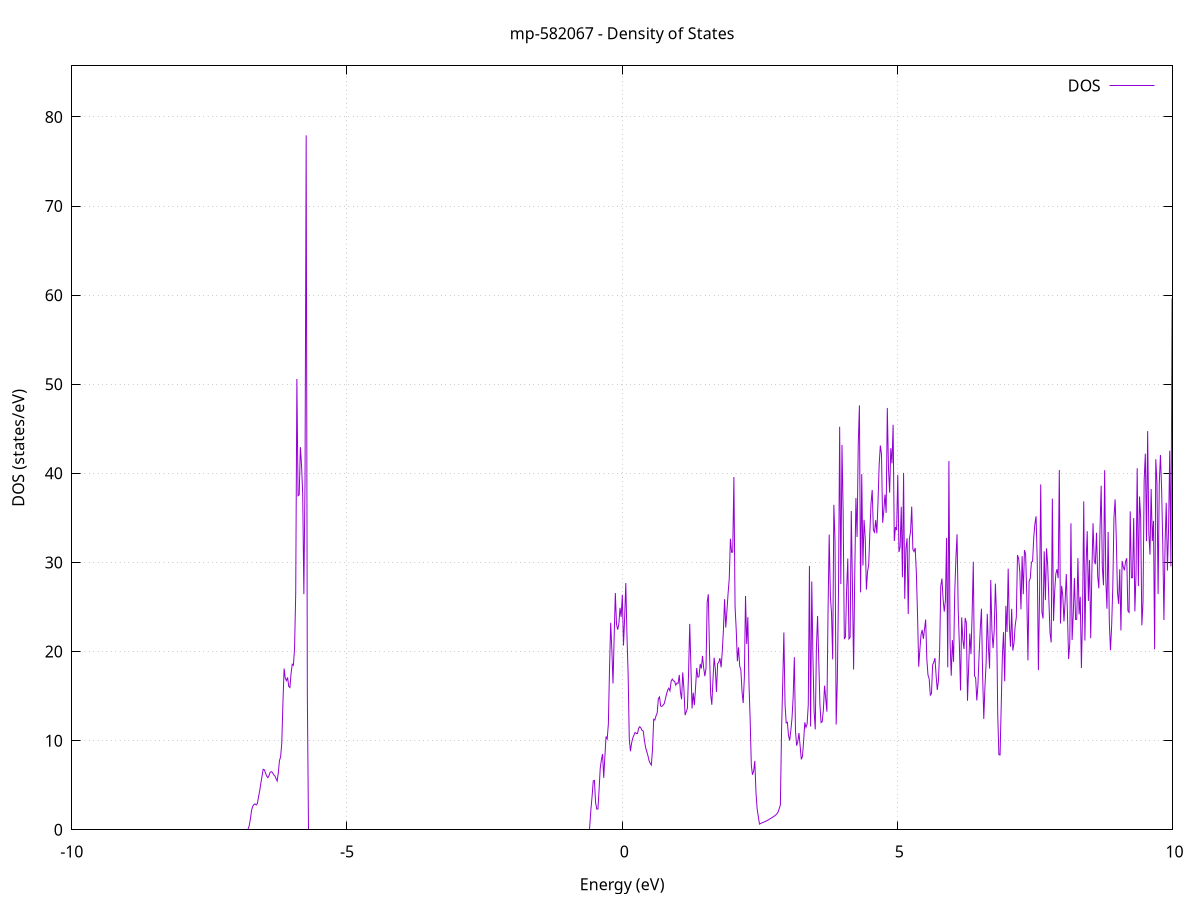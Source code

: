 set title 'mp-582067 - Density of States'
set xlabel 'Energy (eV)'
set ylabel 'DOS (states/eV)'
set grid
set xrange [-10:10]
set yrange [0:85.734]
set xzeroaxis lt -1
set terminal png size 800,600
set output 'mp-582067_dos_gnuplot.png'
plot '-' using 1:2 with lines title 'DOS'
-27.049500 0.000000
-27.028400 0.000000
-27.007300 0.000000
-26.986200 0.000000
-26.965000 0.000000
-26.943900 0.000000
-26.922800 0.000000
-26.901700 0.000000
-26.880600 0.000000
-26.859500 0.000000
-26.838300 0.000000
-26.817200 0.000000
-26.796100 0.000000
-26.775000 0.000000
-26.753900 0.000000
-26.732700 0.000000
-26.711600 0.000000
-26.690500 0.000000
-26.669400 0.000000
-26.648300 0.000000
-26.627200 0.000000
-26.606000 0.000000
-26.584900 0.000000
-26.563800 0.000000
-26.542700 0.000000
-26.521600 0.000000
-26.500400 0.000000
-26.479300 0.000000
-26.458200 0.000000
-26.437100 0.000000
-26.416000 0.000000
-26.394900 0.000000
-26.373700 0.000000
-26.352600 0.000000
-26.331500 0.000000
-26.310400 0.000000
-26.289300 0.000000
-26.268100 0.000000
-26.247000 0.000000
-26.225900 0.000000
-26.204800 0.000000
-26.183700 0.000000
-26.162600 0.000000
-26.141400 0.000000
-26.120300 0.000000
-26.099200 0.000000
-26.078100 0.000000
-26.057000 0.000000
-26.035800 0.000000
-26.014700 0.000000
-25.993600 0.000000
-25.972500 0.000000
-25.951400 0.000000
-25.930200 0.000000
-25.909100 0.000000
-25.888000 0.000000
-25.866900 0.000000
-25.845800 0.000000
-25.824700 0.000000
-25.803500 0.000000
-25.782400 0.000000
-25.761300 0.000000
-25.740200 0.000000
-25.719100 0.000000
-25.697900 0.000000
-25.676800 0.000000
-25.655700 0.000000
-25.634600 0.000000
-25.613500 0.000000
-25.592400 0.000000
-25.571200 0.000000
-25.550100 0.000000
-25.529000 0.000000
-25.507900 0.000000
-25.486800 0.000000
-25.465600 0.000000
-25.444500 0.000000
-25.423400 0.000000
-25.402300 0.000000
-25.381200 0.000000
-25.360100 0.000000
-25.338900 0.000000
-25.317800 0.000000
-25.296700 0.000000
-25.275600 0.000000
-25.254500 0.000000
-25.233300 0.000000
-25.212200 0.000000
-25.191100 0.000000
-25.170000 0.000000
-25.148900 0.000000
-25.127800 3.401300
-25.106600 147.340100
-25.085500 177.674800
-25.064400 168.159100
-25.043300 165.193900
-25.022200 177.441700
-25.001000 161.277700
-24.979900 209.625300
-24.958800 278.153100
-24.937700 292.915100
-24.916600 92.793200
-24.895400 180.533200
-24.874300 127.151500
-24.853200 110.421900
-24.832100 214.500100
-24.811000 184.534200
-24.789900 144.344800
-24.768700 136.819100
-24.747600 91.953600
-24.726500 143.637400
-24.705400 105.744400
-24.684300 117.821800
-24.663100 104.536900
-24.642000 278.684100
-24.620900 167.959800
-24.599800 202.404500
-24.578700 124.013500
-24.557600 305.281200
-24.536400 224.367200
-24.515300 173.867600
-24.494200 216.179200
-24.473100 114.525300
-24.452000 106.540700
-24.430800 67.276400
-24.409700 139.899700
-24.388600 62.087900
-24.367500 137.417700
-24.346400 24.083300
-24.325300 197.729000
-24.304100 68.657600
-24.283000 141.737900
-24.261900 155.841600
-24.240800 71.806100
-24.219700 0.000000
-24.198500 0.000000
-24.177400 0.000000
-24.156300 0.000000
-24.135200 0.000000
-24.114100 0.000000
-24.093000 0.000000
-24.071800 0.000000
-24.050700 0.000000
-24.029600 0.000000
-24.008500 0.000000
-23.987400 0.000000
-23.966200 0.000000
-23.945100 0.000000
-23.924000 0.000000
-23.902900 0.000000
-23.881800 0.000000
-23.860600 0.000000
-23.839500 0.000000
-23.818400 0.000000
-23.797300 0.000000
-23.776200 0.000000
-23.755100 0.000000
-23.733900 0.000000
-23.712800 0.000000
-23.691700 0.000000
-23.670600 0.000000
-23.649500 0.000000
-23.628300 0.000000
-23.607200 0.000000
-23.586100 0.000000
-23.565000 0.000000
-23.543900 0.000000
-23.522800 0.000000
-23.501600 0.000000
-23.480500 0.000000
-23.459400 0.000000
-23.438300 0.000000
-23.417200 0.000000
-23.396000 0.000000
-23.374900 0.000000
-23.353800 0.000000
-23.332700 0.000000
-23.311600 0.000000
-23.290500 0.000000
-23.269300 0.000000
-23.248200 0.000000
-23.227100 0.000000
-23.206000 0.000000
-23.184900 0.000000
-23.163700 0.000000
-23.142600 0.000000
-23.121500 0.000000
-23.100400 0.000000
-23.079300 0.000000
-23.058200 0.000000
-23.037000 0.000000
-23.015900 0.000000
-22.994800 0.000000
-22.973700 0.000000
-22.952600 0.000000
-22.931400 0.000000
-22.910300 0.000000
-22.889200 0.000000
-22.868100 0.000000
-22.847000 0.000000
-22.825900 0.000000
-22.804700 0.000000
-22.783600 0.000000
-22.762500 0.000000
-22.741400 0.000000
-22.720300 0.000000
-22.699100 0.000000
-22.678000 0.000000
-22.656900 0.000000
-22.635800 0.000000
-22.614700 0.000000
-22.593500 0.000000
-22.572400 0.000000
-22.551300 0.000000
-22.530200 0.000000
-22.509100 0.000000
-22.488000 0.000000
-22.466800 0.000000
-22.445700 0.000000
-22.424600 0.000000
-22.403500 0.000000
-22.382400 0.000000
-22.361200 0.000000
-22.340100 0.000000
-22.319000 0.000000
-22.297900 0.000000
-22.276800 0.000000
-22.255700 0.000000
-22.234500 0.000000
-22.213400 0.000000
-22.192300 0.000000
-22.171200 0.000000
-22.150100 0.000000
-22.128900 0.000000
-22.107800 0.000000
-22.086700 0.000000
-22.065600 0.000000
-22.044500 0.000000
-22.023400 0.000000
-22.002200 0.000000
-21.981100 0.000000
-21.960000 0.000000
-21.938900 0.000000
-21.917800 0.000000
-21.896600 0.000000
-21.875500 0.000000
-21.854400 0.000000
-21.833300 0.000000
-21.812200 0.000000
-21.791100 0.000000
-21.769900 0.000000
-21.748800 0.000000
-21.727700 0.000000
-21.706600 0.000000
-21.685500 0.000000
-21.664300 0.000000
-21.643200 0.000000
-21.622100 0.000000
-21.601000 0.000000
-21.579900 0.000000
-21.558700 0.000000
-21.537600 0.000000
-21.516500 0.000000
-21.495400 0.000000
-21.474300 0.000000
-21.453200 0.000000
-21.432000 0.000000
-21.410900 0.000000
-21.389800 0.000000
-21.368700 0.000000
-21.347600 0.000000
-21.326400 0.000000
-21.305300 0.000000
-21.284200 0.000000
-21.263100 0.000000
-21.242000 0.000000
-21.220900 0.000000
-21.199700 0.000000
-21.178600 0.000000
-21.157500 0.000000
-21.136400 0.000000
-21.115300 0.000000
-21.094100 0.000000
-21.073000 0.000000
-21.051900 0.000000
-21.030800 0.000000
-21.009700 0.000000
-20.988600 0.000000
-20.967400 0.000000
-20.946300 0.000000
-20.925200 0.000000
-20.904100 0.000000
-20.883000 0.000000
-20.861800 0.000000
-20.840700 0.000000
-20.819600 0.000000
-20.798500 0.000000
-20.777400 0.000000
-20.756300 0.000000
-20.735100 0.000000
-20.714000 0.000000
-20.692900 0.000000
-20.671800 0.000000
-20.650700 0.000000
-20.629500 0.000000
-20.608400 0.000000
-20.587300 0.000000
-20.566200 0.000000
-20.545100 0.000000
-20.523900 0.000000
-20.502800 0.000000
-20.481700 0.000000
-20.460600 0.000000
-20.439500 0.000000
-20.418400 0.000000
-20.397200 0.000000
-20.376100 0.000000
-20.355000 0.000000
-20.333900 0.000000
-20.312800 0.000000
-20.291600 0.000000
-20.270500 0.000000
-20.249400 0.000000
-20.228300 0.000000
-20.207200 0.000000
-20.186100 0.000000
-20.164900 0.000000
-20.143800 0.000000
-20.122700 0.000000
-20.101600 0.000000
-20.080500 0.000000
-20.059300 0.000000
-20.038200 0.000000
-20.017100 0.000000
-19.996000 0.000000
-19.974900 0.000000
-19.953800 0.000000
-19.932600 0.000000
-19.911500 0.000000
-19.890400 0.000000
-19.869300 0.000000
-19.848200 0.000000
-19.827000 0.000000
-19.805900 0.000000
-19.784800 0.000000
-19.763700 0.000000
-19.742600 0.000000
-19.721500 0.000000
-19.700300 0.000000
-19.679200 0.000000
-19.658100 0.000000
-19.637000 0.000000
-19.615900 0.000000
-19.594700 0.000000
-19.573600 0.000000
-19.552500 0.000000
-19.531400 0.000000
-19.510300 0.000000
-19.489200 0.000000
-19.468000 0.000000
-19.446900 0.000000
-19.425800 0.000000
-19.404700 0.000000
-19.383600 0.000000
-19.362400 0.000000
-19.341300 0.000000
-19.320200 0.000000
-19.299100 0.000000
-19.278000 0.000000
-19.256800 0.000000
-19.235700 0.000000
-19.214600 0.000000
-19.193500 0.000000
-19.172400 0.000000
-19.151300 0.000000
-19.130100 0.000000
-19.109000 0.000000
-19.087900 0.000000
-19.066800 0.000000
-19.045700 0.000000
-19.024500 0.000000
-19.003400 0.000000
-18.982300 0.000000
-18.961200 0.000000
-18.940100 0.000000
-18.919000 0.000000
-18.897800 0.000000
-18.876700 0.000000
-18.855600 0.000000
-18.834500 0.000000
-18.813400 0.000000
-18.792200 0.000000
-18.771100 0.000000
-18.750000 0.000000
-18.728900 0.000000
-18.707800 0.000000
-18.686700 0.000000
-18.665500 0.000000
-18.644400 0.000000
-18.623300 0.000000
-18.602200 0.000000
-18.581100 0.000000
-18.559900 0.000000
-18.538800 0.000000
-18.517700 0.000000
-18.496600 0.000000
-18.475500 0.000000
-18.454400 0.000000
-18.433200 0.000000
-18.412100 0.000000
-18.391000 0.000000
-18.369900 0.000000
-18.348800 0.000000
-18.327600 0.000000
-18.306500 0.000000
-18.285400 0.000000
-18.264300 0.000000
-18.243200 0.000000
-18.222000 0.000000
-18.200900 0.000000
-18.179800 0.000000
-18.158700 0.000000
-18.137600 0.000000
-18.116500 0.000000
-18.095300 0.000000
-18.074200 0.000000
-18.053100 0.000000
-18.032000 0.000000
-18.010900 0.000000
-17.989700 0.000000
-17.968600 0.000000
-17.947500 0.000000
-17.926400 0.000000
-17.905300 0.000000
-17.884200 0.000000
-17.863000 0.000000
-17.841900 0.000000
-17.820800 0.000000
-17.799700 0.000000
-17.778600 0.000000
-17.757400 0.000000
-17.736300 0.000000
-17.715200 0.000000
-17.694100 0.000000
-17.673000 0.000000
-17.651900 0.000000
-17.630700 0.000000
-17.609600 0.000000
-17.588500 0.000000
-17.567400 0.000000
-17.546300 0.000000
-17.525100 0.000000
-17.504000 0.000000
-17.482900 0.000000
-17.461800 0.000000
-17.440700 0.000000
-17.419600 0.000000
-17.398400 0.000000
-17.377300 0.000000
-17.356200 0.000000
-17.335100 0.000000
-17.314000 0.000000
-17.292800 0.000000
-17.271700 0.000000
-17.250600 0.000000
-17.229500 0.000000
-17.208400 0.000000
-17.187300 0.000000
-17.166100 0.000000
-17.145000 0.000000
-17.123900 0.000000
-17.102800 0.000000
-17.081700 0.000000
-17.060500 0.000000
-17.039400 0.000000
-17.018300 0.000000
-16.997200 0.000000
-16.976100 0.000000
-16.954900 0.000000
-16.933800 0.000000
-16.912700 0.000000
-16.891600 0.000000
-16.870500 0.000000
-16.849400 0.000000
-16.828200 0.000000
-16.807100 0.000000
-16.786000 0.000000
-16.764900 0.000000
-16.743800 0.000000
-16.722600 0.000000
-16.701500 0.000000
-16.680400 0.000000
-16.659300 0.000000
-16.638200 0.000000
-16.617100 0.000000
-16.595900 0.000000
-16.574800 0.000000
-16.553700 0.000000
-16.532600 0.000000
-16.511500 0.000000
-16.490300 0.000000
-16.469200 0.000000
-16.448100 0.000000
-16.427000 0.000000
-16.405900 0.000000
-16.384800 0.000000
-16.363600 0.000000
-16.342500 0.000000
-16.321400 0.000000
-16.300300 0.000000
-16.279200 0.000000
-16.258000 0.000000
-16.236900 0.000000
-16.215800 0.000000
-16.194700 0.000000
-16.173600 0.000000
-16.152500 0.000000
-16.131300 0.000000
-16.110200 0.000000
-16.089100 0.000000
-16.068000 0.000000
-16.046900 0.000000
-16.025700 0.000000
-16.004600 0.000000
-15.983500 0.000000
-15.962400 0.000000
-15.941300 0.000000
-15.920100 0.000000
-15.899000 0.000000
-15.877900 0.000000
-15.856800 0.000000
-15.835700 0.000000
-15.814600 0.000000
-15.793400 0.000000
-15.772300 0.000000
-15.751200 0.000000
-15.730100 0.000000
-15.709000 0.000000
-15.687800 0.000000
-15.666700 0.000000
-15.645600 0.000000
-15.624500 0.000000
-15.603400 0.000000
-15.582300 0.000000
-15.561100 0.000000
-15.540000 0.000000
-15.518900 0.000000
-15.497800 0.000000
-15.476700 0.000000
-15.455500 0.000000
-15.434400 0.000000
-15.413300 0.000000
-15.392200 0.000000
-15.371100 0.000000
-15.350000 0.000000
-15.328800 0.000000
-15.307700 0.000000
-15.286600 0.000000
-15.265500 0.000000
-15.244400 0.000000
-15.223200 0.000000
-15.202100 0.000000
-15.181000 0.000000
-15.159900 0.000000
-15.138800 0.000000
-15.117700 0.000000
-15.096500 0.000000
-15.075400 0.000000
-15.054300 0.000000
-15.033200 0.000000
-15.012100 0.000000
-14.990900 0.000000
-14.969800 0.000000
-14.948700 0.000000
-14.927600 0.000000
-14.906500 0.000000
-14.885300 0.000000
-14.864200 0.000000
-14.843100 0.000000
-14.822000 0.000000
-14.800900 0.000000
-14.779800 0.000000
-14.758600 0.000000
-14.737500 0.000000
-14.716400 0.000000
-14.695300 0.000000
-14.674200 0.000000
-14.653000 0.000000
-14.631900 0.000000
-14.610800 0.000000
-14.589700 0.000000
-14.568600 0.000000
-14.547500 0.000000
-14.526300 0.000000
-14.505200 0.000000
-14.484100 0.000000
-14.463000 0.000000
-14.441900 0.000000
-14.420700 0.000000
-14.399600 0.000000
-14.378500 0.000000
-14.357400 0.000000
-14.336300 0.000000
-14.315200 0.000000
-14.294000 0.000000
-14.272900 0.000000
-14.251800 0.000000
-14.230700 0.000000
-14.209600 0.000000
-14.188400 0.000000
-14.167300 0.000000
-14.146200 0.000000
-14.125100 0.000000
-14.104000 0.000000
-14.082900 0.000000
-14.061700 0.000000
-14.040600 0.000000
-14.019500 0.000000
-13.998400 0.000000
-13.977300 0.000000
-13.956100 0.000000
-13.935000 0.000000
-13.913900 0.000000
-13.892800 0.000000
-13.871700 0.000000
-13.850600 0.000000
-13.829400 0.000000
-13.808300 0.000000
-13.787200 0.000000
-13.766100 0.000000
-13.745000 0.000000
-13.723800 0.000000
-13.702700 0.000000
-13.681600 0.000000
-13.660500 0.000000
-13.639400 0.000000
-13.618200 0.000000
-13.597100 0.000000
-13.576000 0.000000
-13.554900 0.000000
-13.533800 0.000000
-13.512700 0.000000
-13.491500 0.000000
-13.470400 0.000000
-13.449300 0.000000
-13.428200 0.000000
-13.407100 0.000000
-13.385900 0.000000
-13.364800 0.000000
-13.343700 0.000000
-13.322600 0.000000
-13.301500 0.000000
-13.280400 0.000000
-13.259200 0.000000
-13.238100 0.000000
-13.217000 0.000000
-13.195900 0.000000
-13.174800 0.000000
-13.153600 0.000000
-13.132500 0.000000
-13.111400 0.000000
-13.090300 0.000000
-13.069200 0.000000
-13.048100 0.000000
-13.026900 0.000000
-13.005800 0.000000
-12.984700 0.000000
-12.963600 0.000000
-12.942500 0.000000
-12.921300 0.000000
-12.900200 0.000000
-12.879100 0.000000
-12.858000 0.000000
-12.836900 0.000000
-12.815800 0.000000
-12.794600 0.000000
-12.773500 0.000000
-12.752400 0.000000
-12.731300 0.000000
-12.710200 0.000000
-12.689000 0.000000
-12.667900 0.000000
-12.646800 0.000000
-12.625700 0.000000
-12.604600 0.000000
-12.583400 0.000000
-12.562300 0.000000
-12.541200 0.000000
-12.520100 0.000000
-12.499000 0.000000
-12.477900 0.000000
-12.456700 0.000000
-12.435600 0.000000
-12.414500 0.000000
-12.393400 0.000000
-12.372300 0.000000
-12.351100 0.000000
-12.330000 0.000000
-12.308900 0.000000
-12.287800 0.000000
-12.266700 0.000000
-12.245600 0.000000
-12.224400 0.000000
-12.203300 0.000000
-12.182200 0.000000
-12.161100 0.000000
-12.140000 0.000000
-12.118800 0.000000
-12.097700 0.000000
-12.076600 0.000000
-12.055500 0.000000
-12.034400 0.000000
-12.013300 0.000000
-11.992100 0.000000
-11.971000 0.000000
-11.949900 0.000000
-11.928800 0.000000
-11.907700 0.000000
-11.886500 0.000000
-11.865400 0.000000
-11.844300 0.000000
-11.823200 0.000000
-11.802100 0.000000
-11.781000 0.000000
-11.759800 0.000000
-11.738700 0.000000
-11.717600 0.000000
-11.696500 0.000000
-11.675400 0.000000
-11.654200 0.000000
-11.633100 0.000000
-11.612000 0.000000
-11.590900 0.000000
-11.569800 0.000000
-11.548700 0.000000
-11.527500 0.000000
-11.506400 0.000000
-11.485300 0.000000
-11.464200 0.000000
-11.443100 0.000000
-11.421900 0.000000
-11.400800 0.000000
-11.379700 0.000000
-11.358600 0.000000
-11.337500 0.000000
-11.316300 0.000000
-11.295200 0.000000
-11.274100 0.000000
-11.253000 0.000000
-11.231900 0.000000
-11.210800 0.000000
-11.189600 0.000000
-11.168500 0.000000
-11.147400 0.000000
-11.126300 0.000000
-11.105200 0.000000
-11.084000 0.000000
-11.062900 0.000000
-11.041800 0.000000
-11.020700 0.000000
-10.999600 0.000000
-10.978500 0.000000
-10.957300 0.000000
-10.936200 0.000000
-10.915100 0.000000
-10.894000 0.000000
-10.872900 0.000000
-10.851700 0.000000
-10.830600 0.000000
-10.809500 0.000000
-10.788400 0.000000
-10.767300 0.000000
-10.746200 0.000000
-10.725000 0.000000
-10.703900 0.000000
-10.682800 0.000000
-10.661700 0.000000
-10.640600 0.000000
-10.619400 0.000000
-10.598300 0.000000
-10.577200 0.000000
-10.556100 0.000000
-10.535000 0.000000
-10.513900 0.000000
-10.492700 0.000000
-10.471600 0.000000
-10.450500 0.000000
-10.429400 0.000000
-10.408300 0.000000
-10.387100 0.000000
-10.366000 0.000000
-10.344900 0.000000
-10.323800 0.000000
-10.302700 0.000000
-10.281500 0.000000
-10.260400 0.000000
-10.239300 0.000000
-10.218200 0.000000
-10.197100 0.000000
-10.176000 0.000000
-10.154800 0.000000
-10.133700 0.000000
-10.112600 0.000000
-10.091500 0.000000
-10.070400 0.000000
-10.049200 0.000000
-10.028100 0.000000
-10.007000 0.000000
-9.985900 0.000000
-9.964800 0.000000
-9.943700 0.000000
-9.922500 0.000000
-9.901400 0.000000
-9.880300 0.000000
-9.859200 0.000000
-9.838100 0.000000
-9.816900 0.000000
-9.795800 0.000000
-9.774700 0.000000
-9.753600 0.000000
-9.732500 0.000000
-9.711400 0.000000
-9.690200 0.000000
-9.669100 0.000000
-9.648000 0.000000
-9.626900 0.000000
-9.605800 0.000000
-9.584600 0.000000
-9.563500 0.000000
-9.542400 0.000000
-9.521300 0.000000
-9.500200 0.000000
-9.479100 0.000000
-9.457900 0.000000
-9.436800 0.000000
-9.415700 0.000000
-9.394600 0.000000
-9.373500 0.000000
-9.352300 0.000000
-9.331200 0.000000
-9.310100 0.000000
-9.289000 0.000000
-9.267900 0.000000
-9.246700 0.000000
-9.225600 0.000000
-9.204500 0.000000
-9.183400 0.000000
-9.162300 0.000000
-9.141200 0.000000
-9.120000 0.000000
-9.098900 0.000000
-9.077800 0.000000
-9.056700 0.000000
-9.035600 0.000000
-9.014400 0.000000
-8.993300 0.000000
-8.972200 0.000000
-8.951100 0.000000
-8.930000 0.000000
-8.908900 0.000000
-8.887700 0.000000
-8.866600 0.000000
-8.845500 0.000000
-8.824400 0.000000
-8.803300 0.000000
-8.782100 0.000000
-8.761000 0.000000
-8.739900 0.000000
-8.718800 0.000000
-8.697700 0.000000
-8.676600 0.000000
-8.655400 0.000000
-8.634300 0.000000
-8.613200 0.000000
-8.592100 0.000000
-8.571000 0.000000
-8.549800 0.000000
-8.528700 0.000000
-8.507600 0.000000
-8.486500 0.000000
-8.465400 0.000000
-8.444300 0.000000
-8.423100 0.000000
-8.402000 0.000000
-8.380900 0.000000
-8.359800 0.000000
-8.338700 0.000000
-8.317500 0.000000
-8.296400 0.000000
-8.275300 0.000000
-8.254200 0.000000
-8.233100 0.000000
-8.212000 0.000000
-8.190800 0.000000
-8.169700 0.000000
-8.148600 0.000000
-8.127500 0.000000
-8.106400 0.000000
-8.085200 0.000000
-8.064100 0.000000
-8.043000 0.000000
-8.021900 0.000000
-8.000800 0.000000
-7.979600 0.000000
-7.958500 0.000000
-7.937400 0.000000
-7.916300 0.000000
-7.895200 0.000000
-7.874100 0.000000
-7.852900 0.000000
-7.831800 0.000000
-7.810700 0.000000
-7.789600 0.000000
-7.768500 0.000000
-7.747300 0.000000
-7.726200 0.000000
-7.705100 0.000000
-7.684000 0.000000
-7.662900 0.000000
-7.641800 0.000000
-7.620600 0.000000
-7.599500 0.000000
-7.578400 0.000000
-7.557300 0.000000
-7.536200 0.000000
-7.515000 0.000000
-7.493900 0.000000
-7.472800 0.000000
-7.451700 0.000000
-7.430600 0.000000
-7.409500 0.000000
-7.388300 0.000000
-7.367200 0.000000
-7.346100 0.000000
-7.325000 0.000000
-7.303900 0.000000
-7.282700 0.000000
-7.261600 0.000000
-7.240500 0.000000
-7.219400 0.000000
-7.198300 0.000000
-7.177200 0.000000
-7.156000 0.000000
-7.134900 0.000000
-7.113800 0.000000
-7.092700 0.000000
-7.071600 0.000000
-7.050400 0.000000
-7.029300 0.000000
-7.008200 0.000000
-6.987100 0.000000
-6.966000 0.000000
-6.944800 0.000000
-6.923700 0.000000
-6.902600 0.000000
-6.881500 0.000000
-6.860400 0.000000
-6.839300 0.000000
-6.818100 0.000000
-6.797000 0.054500
-6.775900 0.462200
-6.754800 1.221800
-6.733700 2.165700
-6.712500 2.648000
-6.691400 2.826200
-6.670300 2.907200
-6.649200 2.783700
-6.628100 2.945600
-6.607000 3.690600
-6.585800 4.379300
-6.564700 5.236500
-6.543600 6.000200
-6.522500 6.787900
-6.501400 6.731700
-6.480200 6.371400
-6.459100 6.021100
-6.438000 5.846700
-6.416900 6.076100
-6.395800 6.454300
-6.374700 6.524700
-6.353500 6.436400
-6.332400 6.174500
-6.311300 6.056600
-6.290200 5.758100
-6.269100 5.468200
-6.247900 6.368800
-6.226800 7.763300
-6.205700 8.188200
-6.184600 9.719500
-6.163500 14.252400
-6.142400 18.096200
-6.121200 17.015700
-6.100100 16.736200
-6.079000 17.096900
-6.057900 16.088100
-6.036800 15.964100
-6.015600 17.555900
-5.994500 18.581300
-5.973400 18.471100
-5.952300 20.356600
-5.931200 26.562600
-5.910100 50.591400
-5.888900 37.484900
-5.867800 37.593800
-5.846700 42.950200
-5.825600 40.925200
-5.804500 37.744400
-5.783300 26.447100
-5.762200 39.116200
-5.741100 77.940300
-5.720000 15.134000
-5.698900 0.000000
-5.677700 0.000000
-5.656600 0.000000
-5.635500 0.000000
-5.614400 0.000000
-5.593300 0.000000
-5.572200 0.000000
-5.551000 0.000000
-5.529900 0.000000
-5.508800 0.000000
-5.487700 0.000000
-5.466600 0.000000
-5.445400 0.000000
-5.424300 0.000000
-5.403200 0.000000
-5.382100 0.000000
-5.361000 0.000000
-5.339900 0.000000
-5.318700 0.000000
-5.297600 0.000000
-5.276500 0.000000
-5.255400 0.000000
-5.234300 0.000000
-5.213100 0.000000
-5.192000 0.000000
-5.170900 0.000000
-5.149800 0.000000
-5.128700 0.000000
-5.107600 0.000000
-5.086400 0.000000
-5.065300 0.000000
-5.044200 0.000000
-5.023100 0.000000
-5.002000 0.000000
-4.980800 0.000000
-4.959700 0.000000
-4.938600 0.000000
-4.917500 0.000000
-4.896400 0.000000
-4.875300 0.000000
-4.854100 0.000000
-4.833000 0.000000
-4.811900 0.000000
-4.790800 0.000000
-4.769700 0.000000
-4.748500 0.000000
-4.727400 0.000000
-4.706300 0.000000
-4.685200 0.000000
-4.664100 0.000000
-4.642900 0.000000
-4.621800 0.000000
-4.600700 0.000000
-4.579600 0.000000
-4.558500 0.000000
-4.537400 0.000000
-4.516200 0.000000
-4.495100 0.000000
-4.474000 0.000000
-4.452900 0.000000
-4.431800 0.000000
-4.410600 0.000000
-4.389500 0.000000
-4.368400 0.000000
-4.347300 0.000000
-4.326200 0.000000
-4.305100 0.000000
-4.283900 0.000000
-4.262800 0.000000
-4.241700 0.000000
-4.220600 0.000000
-4.199500 0.000000
-4.178300 0.000000
-4.157200 0.000000
-4.136100 0.000000
-4.115000 0.000000
-4.093900 0.000000
-4.072800 0.000000
-4.051600 0.000000
-4.030500 0.000000
-4.009400 0.000000
-3.988300 0.000000
-3.967200 0.000000
-3.946000 0.000000
-3.924900 0.000000
-3.903800 0.000000
-3.882700 0.000000
-3.861600 0.000000
-3.840500 0.000000
-3.819300 0.000000
-3.798200 0.000000
-3.777100 0.000000
-3.756000 0.000000
-3.734900 0.000000
-3.713700 0.000000
-3.692600 0.000000
-3.671500 0.000000
-3.650400 0.000000
-3.629300 0.000000
-3.608100 0.000000
-3.587000 0.000000
-3.565900 0.000000
-3.544800 0.000000
-3.523700 0.000000
-3.502600 0.000000
-3.481400 0.000000
-3.460300 0.000000
-3.439200 0.000000
-3.418100 0.000000
-3.397000 0.000000
-3.375800 0.000000
-3.354700 0.000000
-3.333600 0.000000
-3.312500 0.000000
-3.291400 0.000000
-3.270300 0.000000
-3.249100 0.000000
-3.228000 0.000000
-3.206900 0.000000
-3.185800 0.000000
-3.164700 0.000000
-3.143500 0.000000
-3.122400 0.000000
-3.101300 0.000000
-3.080200 0.000000
-3.059100 0.000000
-3.038000 0.000000
-3.016800 0.000000
-2.995700 0.000000
-2.974600 0.000000
-2.953500 0.000000
-2.932400 0.000000
-2.911200 0.000000
-2.890100 0.000000
-2.869000 0.000000
-2.847900 0.000000
-2.826800 0.000000
-2.805700 0.000000
-2.784500 0.000000
-2.763400 0.000000
-2.742300 0.000000
-2.721200 0.000000
-2.700100 0.000000
-2.678900 0.000000
-2.657800 0.000000
-2.636700 0.000000
-2.615600 0.000000
-2.594500 0.000000
-2.573400 0.000000
-2.552200 0.000000
-2.531100 0.000000
-2.510000 0.000000
-2.488900 0.000000
-2.467800 0.000000
-2.446600 0.000000
-2.425500 0.000000
-2.404400 0.000000
-2.383300 0.000000
-2.362200 0.000000
-2.341000 0.000000
-2.319900 0.000000
-2.298800 0.000000
-2.277700 0.000000
-2.256600 0.000000
-2.235500 0.000000
-2.214300 0.000000
-2.193200 0.000000
-2.172100 0.000000
-2.151000 0.000000
-2.129900 0.000000
-2.108700 0.000000
-2.087600 0.000000
-2.066500 0.000000
-2.045400 0.000000
-2.024300 0.000000
-2.003200 0.000000
-1.982000 0.000000
-1.960900 0.000000
-1.939800 0.000000
-1.918700 0.000000
-1.897600 0.000000
-1.876400 0.000000
-1.855300 0.000000
-1.834200 0.000000
-1.813100 0.000000
-1.792000 0.000000
-1.770900 0.000000
-1.749700 0.000000
-1.728600 0.000000
-1.707500 0.000000
-1.686400 0.000000
-1.665300 0.000000
-1.644100 0.000000
-1.623000 0.000000
-1.601900 0.000000
-1.580800 0.000000
-1.559700 0.000000
-1.538600 0.000000
-1.517400 0.000000
-1.496300 0.000000
-1.475200 0.000000
-1.454100 0.000000
-1.433000 0.000000
-1.411800 0.000000
-1.390700 0.000000
-1.369600 0.000000
-1.348500 0.000000
-1.327400 0.000000
-1.306200 0.000000
-1.285100 0.000000
-1.264000 0.000000
-1.242900 0.000000
-1.221800 0.000000
-1.200700 0.000000
-1.179500 0.000000
-1.158400 0.000000
-1.137300 0.000000
-1.116200 0.000000
-1.095100 0.000000
-1.073900 0.000000
-1.052800 0.000000
-1.031700 0.000000
-1.010600 0.000000
-0.989500 0.000000
-0.968400 0.000000
-0.947200 0.000000
-0.926100 0.000000
-0.905000 0.000000
-0.883900 0.000000
-0.862800 0.000000
-0.841600 0.000000
-0.820500 0.000000
-0.799400 0.000000
-0.778300 0.000000
-0.757200 0.000000
-0.736100 0.000000
-0.714900 0.000000
-0.693800 0.000000
-0.672700 0.000000
-0.651600 0.000000
-0.630500 0.000000
-0.609300 0.000000
-0.588200 0.000000
-0.567100 2.308700
-0.546000 3.756500
-0.524900 5.490100
-0.503800 5.542400
-0.482600 3.053000
-0.461500 2.324900
-0.440400 2.321400
-0.419300 4.472500
-0.398200 6.913900
-0.377000 7.842300
-0.355900 8.503900
-0.334800 5.827700
-0.313700 8.226000
-0.292600 10.467100
-0.271400 10.201000
-0.250300 11.867800
-0.229200 18.128500
-0.208100 23.226800
-0.187000 20.146300
-0.165900 16.423600
-0.144700 21.742300
-0.123600 26.574800
-0.102500 23.078200
-0.081400 22.464000
-0.060300 23.072700
-0.039100 24.906500
-0.018000 23.891400
0.003100 26.370500
0.024200 20.680900
0.045300 23.761200
0.066400 27.695600
0.087600 21.766000
0.108700 17.468800
0.129800 10.165300
0.150900 8.813400
0.172000 9.737600
0.193200 10.306900
0.214300 10.618300
0.235400 10.926600
0.256500 10.844200
0.277600 10.844500
0.298700 11.376700
0.319900 11.573900
0.341000 11.420300
0.362100 11.152100
0.383200 11.087300
0.404300 10.064100
0.425500 9.240500
0.446600 8.795200
0.467700 8.333100
0.488800 7.763700
0.509900 7.445900
0.531000 7.260700
0.552200 9.075700
0.573300 12.407500
0.594400 12.315600
0.615500 12.792900
0.636600 13.102900
0.657800 14.719000
0.678900 14.912400
0.700000 13.891800
0.721100 13.844100
0.742200 13.967000
0.763300 14.136200
0.784500 14.641300
0.805600 15.222900
0.826700 15.669000
0.847800 15.892800
0.868900 15.594600
0.890100 16.673400
0.911200 16.913400
0.932300 16.706100
0.953400 16.660500
0.974500 16.226200
0.995700 16.467500
1.016800 16.439600
1.037900 17.380100
1.059000 15.447600
1.080100 14.645700
1.101200 17.660200
1.122400 15.795200
1.143500 12.867100
1.164600 13.242900
1.185700 13.633000
1.206800 17.560100
1.228000 23.104400
1.249100 18.368400
1.270200 13.613500
1.291300 15.382500
1.312400 13.992200
1.333500 15.921200
1.354700 18.154300
1.375800 17.126600
1.396900 17.177400
1.418000 18.616200
1.439100 18.098200
1.460300 19.515200
1.481400 18.165300
1.502500 17.235800
1.523600 18.097500
1.544700 25.555300
1.565800 26.431300
1.587000 19.992600
1.608100 15.200100
1.629200 14.029700
1.650300 16.812200
1.671400 19.320900
1.692600 18.082200
1.713700 15.473400
1.734800 18.630900
1.755900 18.819300
1.777000 19.260200
1.798100 18.226800
1.819300 20.016400
1.840400 22.454000
1.861500 25.886000
1.882600 22.695800
1.903700 24.553200
1.924900 26.535800
1.946000 28.155900
1.967100 32.662400
1.988200 31.147000
2.009300 31.160500
2.030500 39.588200
2.051600 25.031700
2.072700 22.457500
2.093800 18.914600
2.114900 20.468500
2.136000 18.356100
2.157200 17.936600
2.178300 15.513400
2.199400 14.221600
2.220500 17.080500
2.241600 26.246700
2.262800 20.858800
2.283900 23.853300
2.305000 16.322400
2.326100 12.339300
2.347200 7.227300
2.368300 6.178200
2.389500 6.574100
2.410600 7.719400
2.431700 4.181700
2.452800 2.353000
2.473900 1.499900
2.495100 0.635800
2.516200 0.705000
2.537300 0.768100
2.558400 0.825000
2.579500 0.880700
2.600600 0.937500
2.621800 0.995500
2.642900 1.062200
2.664000 1.137600
2.685100 1.229000
2.706200 1.304000
2.727400 1.380300
2.748500 1.463400
2.769600 1.557000
2.790700 1.662600
2.811800 1.785100
2.832900 1.985400
2.854100 2.377500
2.875200 2.782900
2.896300 11.119800
2.917400 16.339600
2.938500 22.139900
2.959700 14.040800
2.980800 11.995300
3.001900 12.069100
3.023000 10.567900
3.044100 10.021400
3.065200 11.155000
3.086400 12.524400
3.107500 14.933300
3.128600 19.366300
3.149700 11.057000
3.170800 9.438300
3.192000 9.915300
3.213100 10.862500
3.234200 9.389300
3.255300 7.900600
3.276400 8.233200
3.297600 9.947500
3.318700 12.056300
3.339800 11.488800
3.360900 11.870700
3.382000 14.015300
3.403100 29.615300
3.424300 11.577400
3.445400 27.869800
3.466500 19.379600
3.487600 13.291700
3.508700 11.270500
3.529900 20.425200
3.551000 23.999500
3.572100 19.131500
3.593200 14.124300
3.614300 12.030200
3.635400 12.132500
3.656600 13.478000
3.677700 16.166600
3.698800 14.765800
3.719900 13.248300
3.741000 24.477600
3.762200 33.135000
3.783300 26.241800
3.804400 24.295100
3.825500 19.123600
3.846600 36.469800
3.867700 32.492600
3.888900 11.809900
3.910000 16.832500
3.931100 26.731500
3.952200 45.233000
3.973300 27.580000
3.994500 43.189800
4.015600 35.742600
4.036700 21.399500
4.057800 21.643100
4.078900 26.966900
4.100000 30.439100
4.121200 21.420900
4.142300 21.605500
4.163400 35.785200
4.184500 27.328900
4.205600 17.986800
4.226800 28.781400
4.247900 37.237000
4.269000 32.867900
4.290100 43.280500
4.311200 47.637200
4.332400 26.647700
4.353500 39.918800
4.374600 29.656100
4.395700 34.786200
4.416800 32.722900
4.437900 26.951600
4.459100 28.981000
4.480200 29.730800
4.501300 33.452700
4.522400 36.647900
4.543500 38.140400
4.564700 33.639100
4.585800 33.397600
4.606900 34.757900
4.628000 33.266100
4.649100 36.788100
4.670200 40.994900
4.691400 43.127700
4.712500 42.145600
4.733600 34.454500
4.754700 35.849600
4.775800 37.620200
4.797000 35.565200
4.818100 47.340900
4.839200 40.624400
4.860300 37.837800
4.881400 42.823100
4.902500 41.120500
4.923700 45.454000
4.944800 32.412800
4.965900 33.968000
4.987000 33.644600
5.008100 39.847800
5.029300 31.178100
5.050400 31.712000
5.071500 36.247000
5.092600 28.343100
5.113700 40.059200
5.134800 25.917200
5.156000 31.549800
5.177100 32.715800
5.198200 24.201100
5.219300 32.665900
5.240400 33.437600
5.261600 36.274800
5.282700 31.465000
5.303800 31.230800
5.324900 31.637100
5.346000 28.798400
5.367200 24.128200
5.388300 18.299300
5.409400 20.199700
5.430500 21.881300
5.451600 22.433300
5.472700 21.431700
5.493900 22.520300
5.515000 23.595600
5.536100 19.140200
5.557200 17.363400
5.578300 16.974000
5.599500 15.112300
5.620600 15.295100
5.641700 18.502600
5.662800 18.816400
5.683900 19.269200
5.705000 17.283500
5.726200 15.689700
5.747300 16.757300
5.768400 19.998800
5.789500 27.344900
5.810600 28.192900
5.831800 25.890000
5.852900 24.488000
5.874000 25.734300
5.895100 32.751100
5.916200 18.229600
5.937300 41.382900
5.958500 20.986400
5.979600 17.290300
6.000700 21.286800
6.021800 18.856500
6.042900 26.522000
6.064100 30.383200
6.085200 33.161700
6.106300 24.714200
6.127400 20.756900
6.148500 15.642200
6.169600 23.837900
6.190800 21.297800
6.211900 20.293600
6.233000 23.778700
6.254100 23.240200
6.275200 14.483500
6.296400 18.318900
6.317500 22.031100
6.338600 19.706900
6.359700 24.325600
6.380800 30.079000
6.401900 17.302000
6.423100 17.041500
6.444200 14.514400
6.465300 16.292700
6.486400 19.719100
6.507500 22.576500
6.528700 24.811100
6.549800 17.384700
6.570900 12.442300
6.592000 16.035700
6.613100 18.618800
6.634300 24.235600
6.655400 20.445500
6.676500 18.088900
6.697600 28.020800
6.718700 22.407900
6.739800 20.387800
6.761000 22.377400
6.782100 27.629000
6.803200 23.818500
6.824300 12.965800
6.845400 8.420300
6.866600 8.392000
6.887700 13.916600
6.908800 19.527200
6.929900 22.182500
6.951000 16.666300
6.972100 25.138000
6.993300 22.198300
7.014400 29.302900
7.035500 23.033400
7.056600 20.555400
7.077700 24.796000
7.098900 20.118000
7.120000 20.943900
7.141100 22.891100
7.162200 23.854800
7.183300 30.826200
7.204400 30.437600
7.225600 28.962900
7.246700 24.745400
7.267800 30.703500
7.288900 26.442300
7.310000 31.388600
7.331200 30.916200
7.352300 26.311900
7.373400 19.009700
7.394500 27.888400
7.415600 28.231500
7.436700 30.034900
7.457900 30.139300
7.479000 32.821700
7.500100 34.352900
7.521200 35.182200
7.542300 30.213600
7.563500 17.919600
7.584600 26.575800
7.605700 38.762100
7.626800 24.458500
7.647900 23.713800
7.669100 31.252300
7.690200 25.774200
7.711300 31.584000
7.732400 29.674600
7.753500 25.788900
7.774600 22.089100
7.795800 21.029700
7.816900 37.167800
7.838000 23.438800
7.859100 26.746300
7.880200 28.723700
7.901400 29.248600
7.922500 28.240100
7.943600 40.384500
7.964700 23.147900
7.985800 27.385600
8.006900 26.246000
8.028100 23.378300
8.049200 25.708300
8.070300 28.707100
8.091400 24.135100
8.112500 19.160100
8.133700 20.928000
8.154800 34.398700
8.175900 21.293900
8.197000 24.217200
8.218100 28.245900
8.239200 23.600000
8.260400 23.613200
8.281500 30.491100
8.302600 24.175100
8.323700 26.148900
8.344800 18.153800
8.366000 24.341000
8.387100 36.855900
8.408200 21.236500
8.429300 29.759300
8.450400 33.511300
8.471500 25.683100
8.492700 30.292200
8.513800 21.495300
8.534900 28.953000
8.556000 34.402600
8.577100 30.228200
8.598300 29.805400
8.619400 33.337800
8.640500 28.490100
8.661600 27.093400
8.682700 33.737500
8.703800 38.613500
8.725000 29.508800
8.746100 27.445100
8.767200 40.352300
8.788300 28.040000
8.809400 24.811700
8.830600 33.427500
8.851700 23.345900
8.872800 20.159100
8.893900 22.821300
8.915000 27.168100
8.936200 35.024800
8.957300 37.084600
8.978400 32.830300
8.999500 26.749700
9.020600 25.350300
9.041700 29.242500
9.062900 22.366300
9.084000 30.177100
9.105100 29.506200
9.126200 29.123400
9.147300 30.127900
9.168500 30.473200
9.189600 24.574900
9.210700 24.396300
9.231800 35.739800
9.252900 28.279700
9.274000 28.297200
9.295200 34.983900
9.316300 24.509000
9.337400 28.787000
9.358500 40.583500
9.379600 27.352000
9.400800 37.402700
9.421900 34.974800
9.443000 22.948300
9.464100 25.518400
9.485200 39.239100
9.506300 42.208100
9.527500 32.392200
9.548600 44.747500
9.569700 33.319700
9.590800 30.878900
9.611900 38.242300
9.633100 32.406500
9.654200 34.674500
9.675300 20.250000
9.696400 41.592000
9.717500 38.950600
9.738600 26.463000
9.759800 38.847800
9.780900 42.067400
9.802000 38.312200
9.823100 32.122000
9.844200 23.548000
9.865400 32.263600
9.886500 36.691100
9.907600 29.089700
9.928700 33.774100
9.949800 42.550300
9.971000 29.577200
9.992100 59.646400
10.013200 22.476200
10.034300 34.238500
10.055400 41.469700
10.076500 34.882600
10.097700 44.675800
10.118800 30.247100
10.139900 48.179200
10.161000 22.399700
10.182100 43.389000
10.203300 42.813600
10.224400 34.141100
10.245500 48.717700
10.266600 33.985500
10.287700 35.177500
10.308800 38.371800
10.330000 19.629700
10.351100 30.477300
10.372200 34.417000
10.393300 25.275400
10.414400 51.861500
10.435600 33.287800
10.456700 36.874500
10.477800 38.064600
10.498900 37.437800
10.520000 34.215400
10.541100 25.737200
10.562300 21.135900
10.583400 27.895300
10.604500 36.083500
10.625600 30.551500
10.646700 22.538300
10.667900 38.337800
10.689000 45.366300
10.710100 20.025900
10.731200 33.949200
10.752300 39.872300
10.773400 29.492800
10.794600 34.816500
10.815700 41.973800
10.836800 26.419900
10.857900 45.872000
10.879000 30.519000
10.900200 24.686000
10.921300 20.791900
10.942400 26.037600
10.963500 32.523900
10.984600 60.714000
11.005800 29.043300
11.026900 36.354200
11.048000 30.319700
11.069100 23.806400
11.090200 35.049400
11.111300 38.745100
11.132500 30.529400
11.153600 30.715900
11.174700 28.846700
11.195800 24.926600
11.216900 23.966700
11.238100 33.730900
11.259200 27.837500
11.280300 26.984100
11.301400 36.940800
11.322500 31.008000
11.343600 29.593800
11.364800 33.503700
11.385900 31.342600
11.407000 25.645000
11.428100 29.181200
11.449200 42.081300
11.470400 24.028800
11.491500 39.075000
11.512600 30.043100
11.533700 24.014000
11.554800 27.538100
11.575900 29.428400
11.597100 27.519900
11.618200 26.533100
11.639300 25.316700
11.660400 27.534000
11.681500 29.265800
11.702700 26.998900
11.723800 21.956700
11.744900 24.345100
11.766000 36.570200
11.787100 27.610500
11.808200 25.433300
11.829400 27.764600
11.850500 30.833800
11.871600 30.850200
11.892700 28.956600
11.913800 22.463600
11.935000 19.017400
11.956100 20.130700
11.977200 22.713200
11.998300 21.094300
12.019400 17.593600
12.040500 19.074200
12.061700 27.749800
12.082800 23.247400
12.103900 14.575500
12.125000 14.041500
12.146100 17.886300
12.167300 20.639500
12.188400 22.063800
12.209500 16.757100
12.230600 14.292600
12.251700 19.048200
12.272900 21.656700
12.294000 19.420400
12.315100 17.155600
12.336200 13.053000
12.357300 14.840300
12.378400 17.522200
12.399600 19.613000
12.420700 18.576000
12.441800 11.419900
12.462900 13.249000
12.484000 20.535900
12.505200 20.762700
12.526300 17.325700
12.547400 20.531600
12.568500 20.660400
12.589600 23.452700
12.610700 21.970600
12.631900 18.125300
12.653000 21.494700
12.674100 23.816800
12.695200 18.706400
12.716300 17.431500
12.737500 16.434900
12.758600 16.884700
12.779700 19.004100
12.800800 20.196000
12.821900 20.933800
12.843000 22.125100
12.864200 18.900400
12.885300 11.758200
12.906400 16.390800
12.927500 23.640500
12.948600 24.560200
12.969800 17.661600
12.990900 14.418300
13.012000 12.431200
13.033100 14.225800
13.054200 23.540500
13.075300 17.525500
13.096500 9.594300
13.117600 7.574400
13.138700 7.005200
13.159800 6.969300
13.180900 7.373200
13.202100 9.560100
13.223200 0.202800
13.244300 0.056000
13.265400 0.000400
13.286500 0.000000
13.307700 0.000000
13.328800 0.000000
13.349900 0.000000
13.371000 0.000000
13.392100 0.000000
13.413200 0.000000
13.434400 0.000000
13.455500 0.000000
13.476600 0.000000
13.497700 0.000000
13.518800 0.000000
13.540000 0.000000
13.561100 0.000000
13.582200 0.000000
13.603300 0.000000
13.624400 0.000000
13.645500 0.000000
13.666700 0.000000
13.687800 0.000000
13.708900 0.000000
13.730000 0.000000
13.751100 0.000000
13.772300 0.000000
13.793400 0.000000
13.814500 0.000000
13.835600 0.000000
13.856700 0.000000
13.877800 0.000000
13.899000 0.000000
13.920100 0.000000
13.941200 0.000000
13.962300 0.000000
13.983400 0.000000
14.004600 0.000000
14.025700 0.000000
14.046800 0.000000
14.067900 0.000000
14.089000 0.000000
14.110100 0.000000
14.131300 0.000000
14.152400 0.000000
14.173500 0.000000
14.194600 0.000000
14.215700 0.000000
14.236900 0.000000
14.258000 0.000000
14.279100 0.000000
14.300200 0.000000
14.321300 0.000000
14.342400 0.000000
14.363600 0.000000
14.384700 0.000000
14.405800 0.000000
14.426900 0.000000
14.448000 0.000000
14.469200 0.000000
14.490300 0.000000
14.511400 0.000000
14.532500 0.000000
14.553600 0.000000
14.574800 0.000000
14.595900 0.000000
14.617000 0.000000
14.638100 0.000000
14.659200 0.000000
14.680300 0.000000
14.701500 0.000000
14.722600 0.000000
14.743700 0.000000
14.764800 0.000000
14.785900 0.000000
14.807100 0.000000
14.828200 0.000000
14.849300 0.000000
14.870400 0.000000
14.891500 0.000000
14.912600 0.000000
14.933800 0.000000
14.954900 0.000000
14.976000 0.000000
14.997100 0.000000
15.018200 0.000000
15.039400 0.000000
15.060500 0.000000
15.081600 0.000000
15.102700 0.000000
15.123800 0.000000
15.144900 0.000000
15.166100 0.000000
15.187200 0.000000
e
